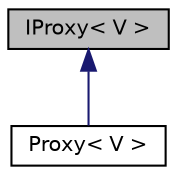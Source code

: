 digraph "IProxy&lt; V &gt;"
{
  edge [fontname="Helvetica",fontsize="10",labelfontname="Helvetica",labelfontsize="10"];
  node [fontname="Helvetica",fontsize="10",shape=record];
  Node1 [label="IProxy\< V \>",height=0.2,width=0.4,color="black", fillcolor="grey75", style="filled", fontcolor="black"];
  Node1 -> Node2 [dir="back",color="midnightblue",fontsize="10",style="solid",fontname="Helvetica"];
  Node2 [label="Proxy\< V \>",height=0.2,width=0.4,color="black", fillcolor="white", style="filled",URL="$class_proxy.html",tooltip="прокси класс, который будет возвращен объектом Matrix<T, Default, N> при вызове Matrix<T, Default, N>::operator[]. "];
}
